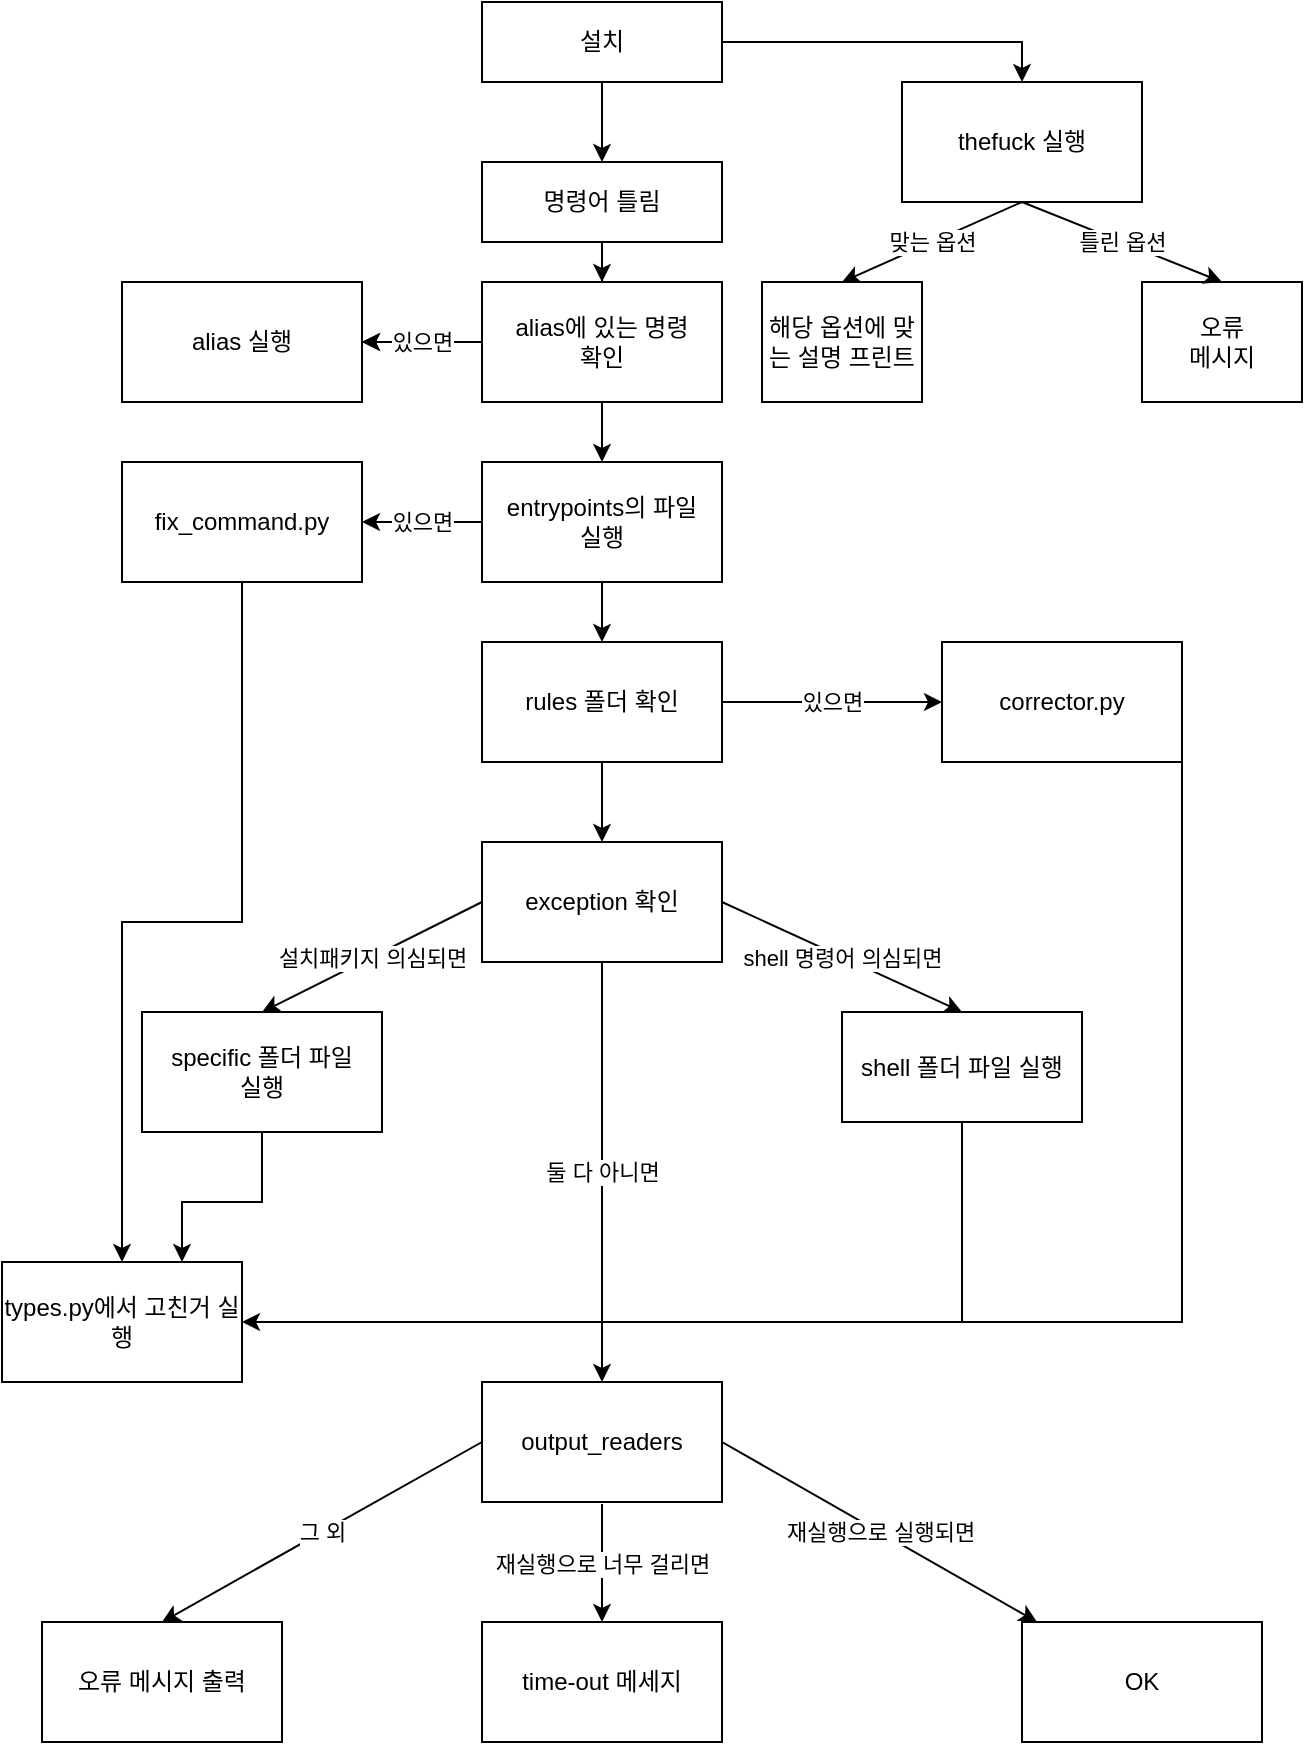 <mxfile version="14.0.0" type="device"><diagram id="Lpt8CsZpSN0SVXq6bPcj" name="Page-1"><mxGraphModel dx="1422" dy="800" grid="1" gridSize="10" guides="1" tooltips="1" connect="1" arrows="1" fold="1" page="1" pageScale="1" pageWidth="827" pageHeight="1169" math="0" shadow="0"><root><mxCell id="0"/><mxCell id="1" parent="0"/><mxCell id="l7ktZf7xMNF4JOdY8InK-3" style="edgeStyle=orthogonalEdgeStyle;rounded=0;orthogonalLoop=1;jettySize=auto;html=1;exitX=0.5;exitY=1;exitDx=0;exitDy=0;entryX=0.5;entryY=0;entryDx=0;entryDy=0;" edge="1" parent="1" source="l7ktZf7xMNF4JOdY8InK-1" target="l7ktZf7xMNF4JOdY8InK-2"><mxGeometry relative="1" as="geometry"/></mxCell><mxCell id="l7ktZf7xMNF4JOdY8InK-23" style="edgeStyle=orthogonalEdgeStyle;rounded=0;orthogonalLoop=1;jettySize=auto;html=1;exitX=1;exitY=0.5;exitDx=0;exitDy=0;entryX=0.5;entryY=0;entryDx=0;entryDy=0;" edge="1" parent="1" source="l7ktZf7xMNF4JOdY8InK-1" target="l7ktZf7xMNF4JOdY8InK-22"><mxGeometry relative="1" as="geometry"><mxPoint x="470" y="70" as="targetPoint"/></mxGeometry></mxCell><mxCell id="l7ktZf7xMNF4JOdY8InK-1" value="설치" style="rounded=0;whiteSpace=wrap;html=1;" vertex="1" parent="1"><mxGeometry x="300" y="50" width="120" height="40" as="geometry"/></mxCell><mxCell id="l7ktZf7xMNF4JOdY8InK-8" style="edgeStyle=orthogonalEdgeStyle;rounded=0;orthogonalLoop=1;jettySize=auto;html=1;entryX=0.5;entryY=0;entryDx=0;entryDy=0;" edge="1" parent="1" source="l7ktZf7xMNF4JOdY8InK-2" target="l7ktZf7xMNF4JOdY8InK-6"><mxGeometry relative="1" as="geometry"/></mxCell><mxCell id="l7ktZf7xMNF4JOdY8InK-17" style="edgeStyle=orthogonalEdgeStyle;rounded=0;orthogonalLoop=1;jettySize=auto;html=1;exitX=0.5;exitY=1;exitDx=0;exitDy=0;entryX=0.5;entryY=0;entryDx=0;entryDy=0;" edge="1" parent="1" source="l7ktZf7xMNF4JOdY8InK-2" target="l7ktZf7xMNF4JOdY8InK-4"><mxGeometry relative="1" as="geometry"/></mxCell><mxCell id="l7ktZf7xMNF4JOdY8InK-2" value="명령어 틀림" style="rounded=0;whiteSpace=wrap;html=1;" vertex="1" parent="1"><mxGeometry x="300" y="130" width="120" height="40" as="geometry"/></mxCell><mxCell id="l7ktZf7xMNF4JOdY8InK-49" style="edgeStyle=orthogonalEdgeStyle;rounded=0;orthogonalLoop=1;jettySize=auto;html=1;entryX=0.5;entryY=0;entryDx=0;entryDy=0;" edge="1" parent="1" source="l7ktZf7xMNF4JOdY8InK-4" target="l7ktZf7xMNF4JOdY8InK-43"><mxGeometry relative="1" as="geometry"/></mxCell><mxCell id="l7ktZf7xMNF4JOdY8InK-4" value="entrypoints의 파일 &lt;br&gt;실행" style="rounded=0;whiteSpace=wrap;html=1;" vertex="1" parent="1"><mxGeometry x="300" y="280" width="120" height="60" as="geometry"/></mxCell><mxCell id="l7ktZf7xMNF4JOdY8InK-34" value="" style="edgeStyle=orthogonalEdgeStyle;rounded=0;orthogonalLoop=1;jettySize=auto;html=1;" edge="1" parent="1" source="l7ktZf7xMNF4JOdY8InK-6" target="l7ktZf7xMNF4JOdY8InK-30"><mxGeometry relative="1" as="geometry"/></mxCell><mxCell id="l7ktZf7xMNF4JOdY8InK-6" value="alias에 있는 명령 &lt;br&gt;확인" style="rounded=0;whiteSpace=wrap;html=1;" vertex="1" parent="1"><mxGeometry x="300" y="190" width="120" height="60" as="geometry"/></mxCell><mxCell id="l7ktZf7xMNF4JOdY8InK-60" style="edgeStyle=orthogonalEdgeStyle;rounded=0;orthogonalLoop=1;jettySize=auto;html=1;entryX=0.5;entryY=0;entryDx=0;entryDy=0;" edge="1" parent="1" source="l7ktZf7xMNF4JOdY8InK-21" target="l7ktZf7xMNF4JOdY8InK-58"><mxGeometry relative="1" as="geometry"/></mxCell><mxCell id="l7ktZf7xMNF4JOdY8InK-21" value="fix_command.py" style="rounded=0;whiteSpace=wrap;html=1;" vertex="1" parent="1"><mxGeometry x="120" y="280" width="120" height="60" as="geometry"/></mxCell><mxCell id="l7ktZf7xMNF4JOdY8InK-22" value="thefuck 실행" style="rounded=0;whiteSpace=wrap;html=1;" vertex="1" parent="1"><mxGeometry x="510" y="90" width="120" height="60" as="geometry"/></mxCell><mxCell id="l7ktZf7xMNF4JOdY8InK-24" value="해당 옵션에 맞는 설명 프린트" style="rounded=0;whiteSpace=wrap;html=1;" vertex="1" parent="1"><mxGeometry x="440" y="190" width="80" height="60" as="geometry"/></mxCell><mxCell id="l7ktZf7xMNF4JOdY8InK-28" value="오류&lt;br&gt;메시지" style="rounded=0;whiteSpace=wrap;html=1;" vertex="1" parent="1"><mxGeometry x="630" y="190" width="80" height="60" as="geometry"/></mxCell><mxCell id="l7ktZf7xMNF4JOdY8InK-30" value="alias 실행" style="rounded=0;whiteSpace=wrap;html=1;" vertex="1" parent="1"><mxGeometry x="120" y="190" width="120" height="60" as="geometry"/></mxCell><mxCell id="l7ktZf7xMNF4JOdY8InK-32" value="" style="endArrow=classic;html=1;entryX=1;entryY=0.5;entryDx=0;entryDy=0;exitX=0;exitY=0.5;exitDx=0;exitDy=0;" edge="1" parent="1" source="l7ktZf7xMNF4JOdY8InK-6" target="l7ktZf7xMNF4JOdY8InK-30"><mxGeometry relative="1" as="geometry"><mxPoint x="180" y="160" as="sourcePoint"/><mxPoint x="280" y="160" as="targetPoint"/></mxGeometry></mxCell><mxCell id="l7ktZf7xMNF4JOdY8InK-33" value="있으면" style="edgeLabel;resizable=0;html=1;align=center;verticalAlign=middle;" connectable="0" vertex="1" parent="l7ktZf7xMNF4JOdY8InK-32"><mxGeometry relative="1" as="geometry"/></mxCell><mxCell id="l7ktZf7xMNF4JOdY8InK-41" value="" style="endArrow=classic;html=1;entryX=1;entryY=0.5;entryDx=0;entryDy=0;exitX=0;exitY=0.5;exitDx=0;exitDy=0;" edge="1" parent="1" source="l7ktZf7xMNF4JOdY8InK-4" target="l7ktZf7xMNF4JOdY8InK-21"><mxGeometry relative="1" as="geometry"><mxPoint x="300" y="370" as="sourcePoint"/><mxPoint x="400" y="370" as="targetPoint"/></mxGeometry></mxCell><mxCell id="l7ktZf7xMNF4JOdY8InK-42" value="있으면" style="edgeLabel;resizable=0;html=1;align=center;verticalAlign=middle;" connectable="0" vertex="1" parent="l7ktZf7xMNF4JOdY8InK-41"><mxGeometry relative="1" as="geometry"/></mxCell><mxCell id="l7ktZf7xMNF4JOdY8InK-57" style="edgeStyle=orthogonalEdgeStyle;rounded=0;orthogonalLoop=1;jettySize=auto;html=1;entryX=0.5;entryY=0;entryDx=0;entryDy=0;" edge="1" parent="1" source="l7ktZf7xMNF4JOdY8InK-43" target="l7ktZf7xMNF4JOdY8InK-50"><mxGeometry relative="1" as="geometry"/></mxCell><mxCell id="l7ktZf7xMNF4JOdY8InK-43" value="rules 폴더 확인" style="rounded=0;whiteSpace=wrap;html=1;" vertex="1" parent="1"><mxGeometry x="300" y="370" width="120" height="60" as="geometry"/></mxCell><mxCell id="l7ktZf7xMNF4JOdY8InK-65" style="edgeStyle=orthogonalEdgeStyle;rounded=0;orthogonalLoop=1;jettySize=auto;html=1;exitX=1;exitY=1;exitDx=0;exitDy=0;entryX=1;entryY=0.5;entryDx=0;entryDy=0;" edge="1" parent="1" source="l7ktZf7xMNF4JOdY8InK-44" target="l7ktZf7xMNF4JOdY8InK-58"><mxGeometry relative="1" as="geometry"/></mxCell><mxCell id="l7ktZf7xMNF4JOdY8InK-44" value="corrector.py" style="rounded=0;whiteSpace=wrap;html=1;" vertex="1" parent="1"><mxGeometry x="530" y="370" width="120" height="60" as="geometry"/></mxCell><mxCell id="l7ktZf7xMNF4JOdY8InK-46" value="" style="endArrow=classic;html=1;entryX=0;entryY=0.5;entryDx=0;entryDy=0;" edge="1" parent="1" target="l7ktZf7xMNF4JOdY8InK-44"><mxGeometry relative="1" as="geometry"><mxPoint x="420" y="400" as="sourcePoint"/><mxPoint x="520" y="400" as="targetPoint"/></mxGeometry></mxCell><mxCell id="l7ktZf7xMNF4JOdY8InK-47" value="있으면" style="edgeLabel;resizable=0;html=1;align=center;verticalAlign=middle;" connectable="0" vertex="1" parent="l7ktZf7xMNF4JOdY8InK-46"><mxGeometry relative="1" as="geometry"/></mxCell><mxCell id="l7ktZf7xMNF4JOdY8InK-50" value="exception 확인" style="rounded=0;whiteSpace=wrap;html=1;" vertex="1" parent="1"><mxGeometry x="300" y="470" width="120" height="60" as="geometry"/></mxCell><mxCell id="l7ktZf7xMNF4JOdY8InK-59" style="edgeStyle=orthogonalEdgeStyle;rounded=0;orthogonalLoop=1;jettySize=auto;html=1;entryX=0.75;entryY=0;entryDx=0;entryDy=0;" edge="1" parent="1" source="l7ktZf7xMNF4JOdY8InK-51" target="l7ktZf7xMNF4JOdY8InK-58"><mxGeometry relative="1" as="geometry"><Array as="points"><mxPoint x="190" y="650"/><mxPoint x="150" y="650"/></Array></mxGeometry></mxCell><mxCell id="l7ktZf7xMNF4JOdY8InK-51" value="specific 폴더 파일 &lt;br&gt;실행" style="rounded=0;whiteSpace=wrap;html=1;" vertex="1" parent="1"><mxGeometry x="130" y="555" width="120" height="60" as="geometry"/></mxCell><mxCell id="l7ktZf7xMNF4JOdY8InK-52" value="" style="endArrow=classic;html=1;exitX=0;exitY=0.5;exitDx=0;exitDy=0;entryX=0.5;entryY=0;entryDx=0;entryDy=0;" edge="1" parent="1" source="l7ktZf7xMNF4JOdY8InK-50" target="l7ktZf7xMNF4JOdY8InK-51"><mxGeometry relative="1" as="geometry"><mxPoint x="180" y="490" as="sourcePoint"/><mxPoint x="280" y="490" as="targetPoint"/></mxGeometry></mxCell><mxCell id="l7ktZf7xMNF4JOdY8InK-53" value="설치패키지 의심되면" style="edgeLabel;resizable=0;html=1;align=center;verticalAlign=middle;" connectable="0" vertex="1" parent="l7ktZf7xMNF4JOdY8InK-52"><mxGeometry relative="1" as="geometry"/></mxCell><mxCell id="l7ktZf7xMNF4JOdY8InK-54" value="shell 폴더 파일 실행" style="rounded=0;whiteSpace=wrap;html=1;" vertex="1" parent="1"><mxGeometry x="480" y="555" width="120" height="55" as="geometry"/></mxCell><mxCell id="l7ktZf7xMNF4JOdY8InK-55" value="" style="endArrow=classic;html=1;exitX=1;exitY=0.5;exitDx=0;exitDy=0;entryX=0.5;entryY=0;entryDx=0;entryDy=0;" edge="1" parent="1" source="l7ktZf7xMNF4JOdY8InK-50" target="l7ktZf7xMNF4JOdY8InK-54"><mxGeometry relative="1" as="geometry"><mxPoint x="440" y="500" as="sourcePoint"/><mxPoint x="540" y="500" as="targetPoint"/></mxGeometry></mxCell><mxCell id="l7ktZf7xMNF4JOdY8InK-56" value="shell 명령어 의심되면" style="edgeLabel;resizable=0;html=1;align=center;verticalAlign=middle;" connectable="0" vertex="1" parent="l7ktZf7xMNF4JOdY8InK-55"><mxGeometry relative="1" as="geometry"/></mxCell><mxCell id="l7ktZf7xMNF4JOdY8InK-58" value="types.py에서 고친거 실행" style="rounded=0;whiteSpace=wrap;html=1;" vertex="1" parent="1"><mxGeometry x="60" y="680" width="120" height="60" as="geometry"/></mxCell><mxCell id="l7ktZf7xMNF4JOdY8InK-73" value="" style="endArrow=none;html=1;" edge="1" parent="1"><mxGeometry width="50" height="50" relative="1" as="geometry"><mxPoint x="540" y="710" as="sourcePoint"/><mxPoint x="540" y="610" as="targetPoint"/></mxGeometry></mxCell><mxCell id="l7ktZf7xMNF4JOdY8InK-74" value="" style="endArrow=classic;html=1;exitX=0.5;exitY=1;exitDx=0;exitDy=0;entryX=0.5;entryY=0;entryDx=0;entryDy=0;" edge="1" parent="1" source="l7ktZf7xMNF4JOdY8InK-50" target="l7ktZf7xMNF4JOdY8InK-76"><mxGeometry relative="1" as="geometry"><mxPoint x="330" y="570" as="sourcePoint"/><mxPoint x="360" y="600" as="targetPoint"/></mxGeometry></mxCell><mxCell id="l7ktZf7xMNF4JOdY8InK-75" value="둘 다 아니면" style="edgeLabel;resizable=0;html=1;align=center;verticalAlign=middle;" connectable="0" vertex="1" parent="l7ktZf7xMNF4JOdY8InK-74"><mxGeometry relative="1" as="geometry"/></mxCell><mxCell id="l7ktZf7xMNF4JOdY8InK-76" value="output_readers" style="rounded=0;whiteSpace=wrap;html=1;" vertex="1" parent="1"><mxGeometry x="300" y="740" width="120" height="60" as="geometry"/></mxCell><mxCell id="l7ktZf7xMNF4JOdY8InK-77" value="time-out 메세지" style="rounded=0;whiteSpace=wrap;html=1;" vertex="1" parent="1"><mxGeometry x="300" y="860" width="120" height="60" as="geometry"/></mxCell><mxCell id="l7ktZf7xMNF4JOdY8InK-80" value="OK" style="rounded=0;whiteSpace=wrap;html=1;" vertex="1" parent="1"><mxGeometry x="570" y="860" width="120" height="60" as="geometry"/></mxCell><mxCell id="l7ktZf7xMNF4JOdY8InK-82" value="" style="endArrow=classic;html=1;exitX=1;exitY=0.5;exitDx=0;exitDy=0;" edge="1" parent="1" source="l7ktZf7xMNF4JOdY8InK-76" target="l7ktZf7xMNF4JOdY8InK-80"><mxGeometry relative="1" as="geometry"><mxPoint x="420" y="629.5" as="sourcePoint"/><mxPoint x="520" y="629.5" as="targetPoint"/></mxGeometry></mxCell><mxCell id="l7ktZf7xMNF4JOdY8InK-83" value="재실행으로 실행되면" style="edgeLabel;resizable=0;html=1;align=center;verticalAlign=middle;" connectable="0" vertex="1" parent="l7ktZf7xMNF4JOdY8InK-82"><mxGeometry relative="1" as="geometry"/></mxCell><mxCell id="l7ktZf7xMNF4JOdY8InK-84" value="오류 메시지 출력" style="rounded=0;whiteSpace=wrap;html=1;" vertex="1" parent="1"><mxGeometry x="80" y="860" width="120" height="60" as="geometry"/></mxCell><mxCell id="l7ktZf7xMNF4JOdY8InK-85" value="" style="endArrow=classic;html=1;exitX=0;exitY=0.5;exitDx=0;exitDy=0;entryX=0.5;entryY=0;entryDx=0;entryDy=0;" edge="1" parent="1" source="l7ktZf7xMNF4JOdY8InK-76" target="l7ktZf7xMNF4JOdY8InK-84"><mxGeometry relative="1" as="geometry"><mxPoint x="150" y="790" as="sourcePoint"/><mxPoint x="250" y="790" as="targetPoint"/></mxGeometry></mxCell><mxCell id="l7ktZf7xMNF4JOdY8InK-86" value="그 외" style="edgeLabel;resizable=0;html=1;align=center;verticalAlign=middle;" connectable="0" vertex="1" parent="l7ktZf7xMNF4JOdY8InK-85"><mxGeometry relative="1" as="geometry"/></mxCell><mxCell id="l7ktZf7xMNF4JOdY8InK-87" value="" style="endArrow=classic;html=1;entryX=0.5;entryY=0;entryDx=0;entryDy=0;" edge="1" parent="1" target="l7ktZf7xMNF4JOdY8InK-77"><mxGeometry relative="1" as="geometry"><mxPoint x="360" y="801" as="sourcePoint"/><mxPoint x="400" y="840" as="targetPoint"/></mxGeometry></mxCell><mxCell id="l7ktZf7xMNF4JOdY8InK-88" value="재실행으로 너무 걸리면" style="edgeLabel;resizable=0;html=1;align=center;verticalAlign=middle;" connectable="0" vertex="1" parent="l7ktZf7xMNF4JOdY8InK-87"><mxGeometry relative="1" as="geometry"/></mxCell><mxCell id="l7ktZf7xMNF4JOdY8InK-89" value="" style="endArrow=classic;html=1;exitX=0.5;exitY=1;exitDx=0;exitDy=0;entryX=0.5;entryY=0;entryDx=0;entryDy=0;" edge="1" parent="1" source="l7ktZf7xMNF4JOdY8InK-22" target="l7ktZf7xMNF4JOdY8InK-24"><mxGeometry relative="1" as="geometry"><mxPoint x="530" y="210" as="sourcePoint"/><mxPoint x="630" y="210" as="targetPoint"/></mxGeometry></mxCell><mxCell id="l7ktZf7xMNF4JOdY8InK-90" value="맞는 옵션" style="edgeLabel;resizable=0;html=1;align=center;verticalAlign=middle;" connectable="0" vertex="1" parent="l7ktZf7xMNF4JOdY8InK-89"><mxGeometry relative="1" as="geometry"/></mxCell><mxCell id="l7ktZf7xMNF4JOdY8InK-91" value="" style="endArrow=classic;html=1;exitX=0.5;exitY=1;exitDx=0;exitDy=0;entryX=0.5;entryY=0;entryDx=0;entryDy=0;" edge="1" parent="1" source="l7ktZf7xMNF4JOdY8InK-22" target="l7ktZf7xMNF4JOdY8InK-28"><mxGeometry relative="1" as="geometry"><mxPoint x="540" y="290" as="sourcePoint"/><mxPoint x="640" y="290" as="targetPoint"/></mxGeometry></mxCell><mxCell id="l7ktZf7xMNF4JOdY8InK-92" value="틀린 옵션" style="edgeLabel;resizable=0;html=1;align=center;verticalAlign=middle;" connectable="0" vertex="1" parent="l7ktZf7xMNF4JOdY8InK-91"><mxGeometry relative="1" as="geometry"/></mxCell></root></mxGraphModel></diagram></mxfile>